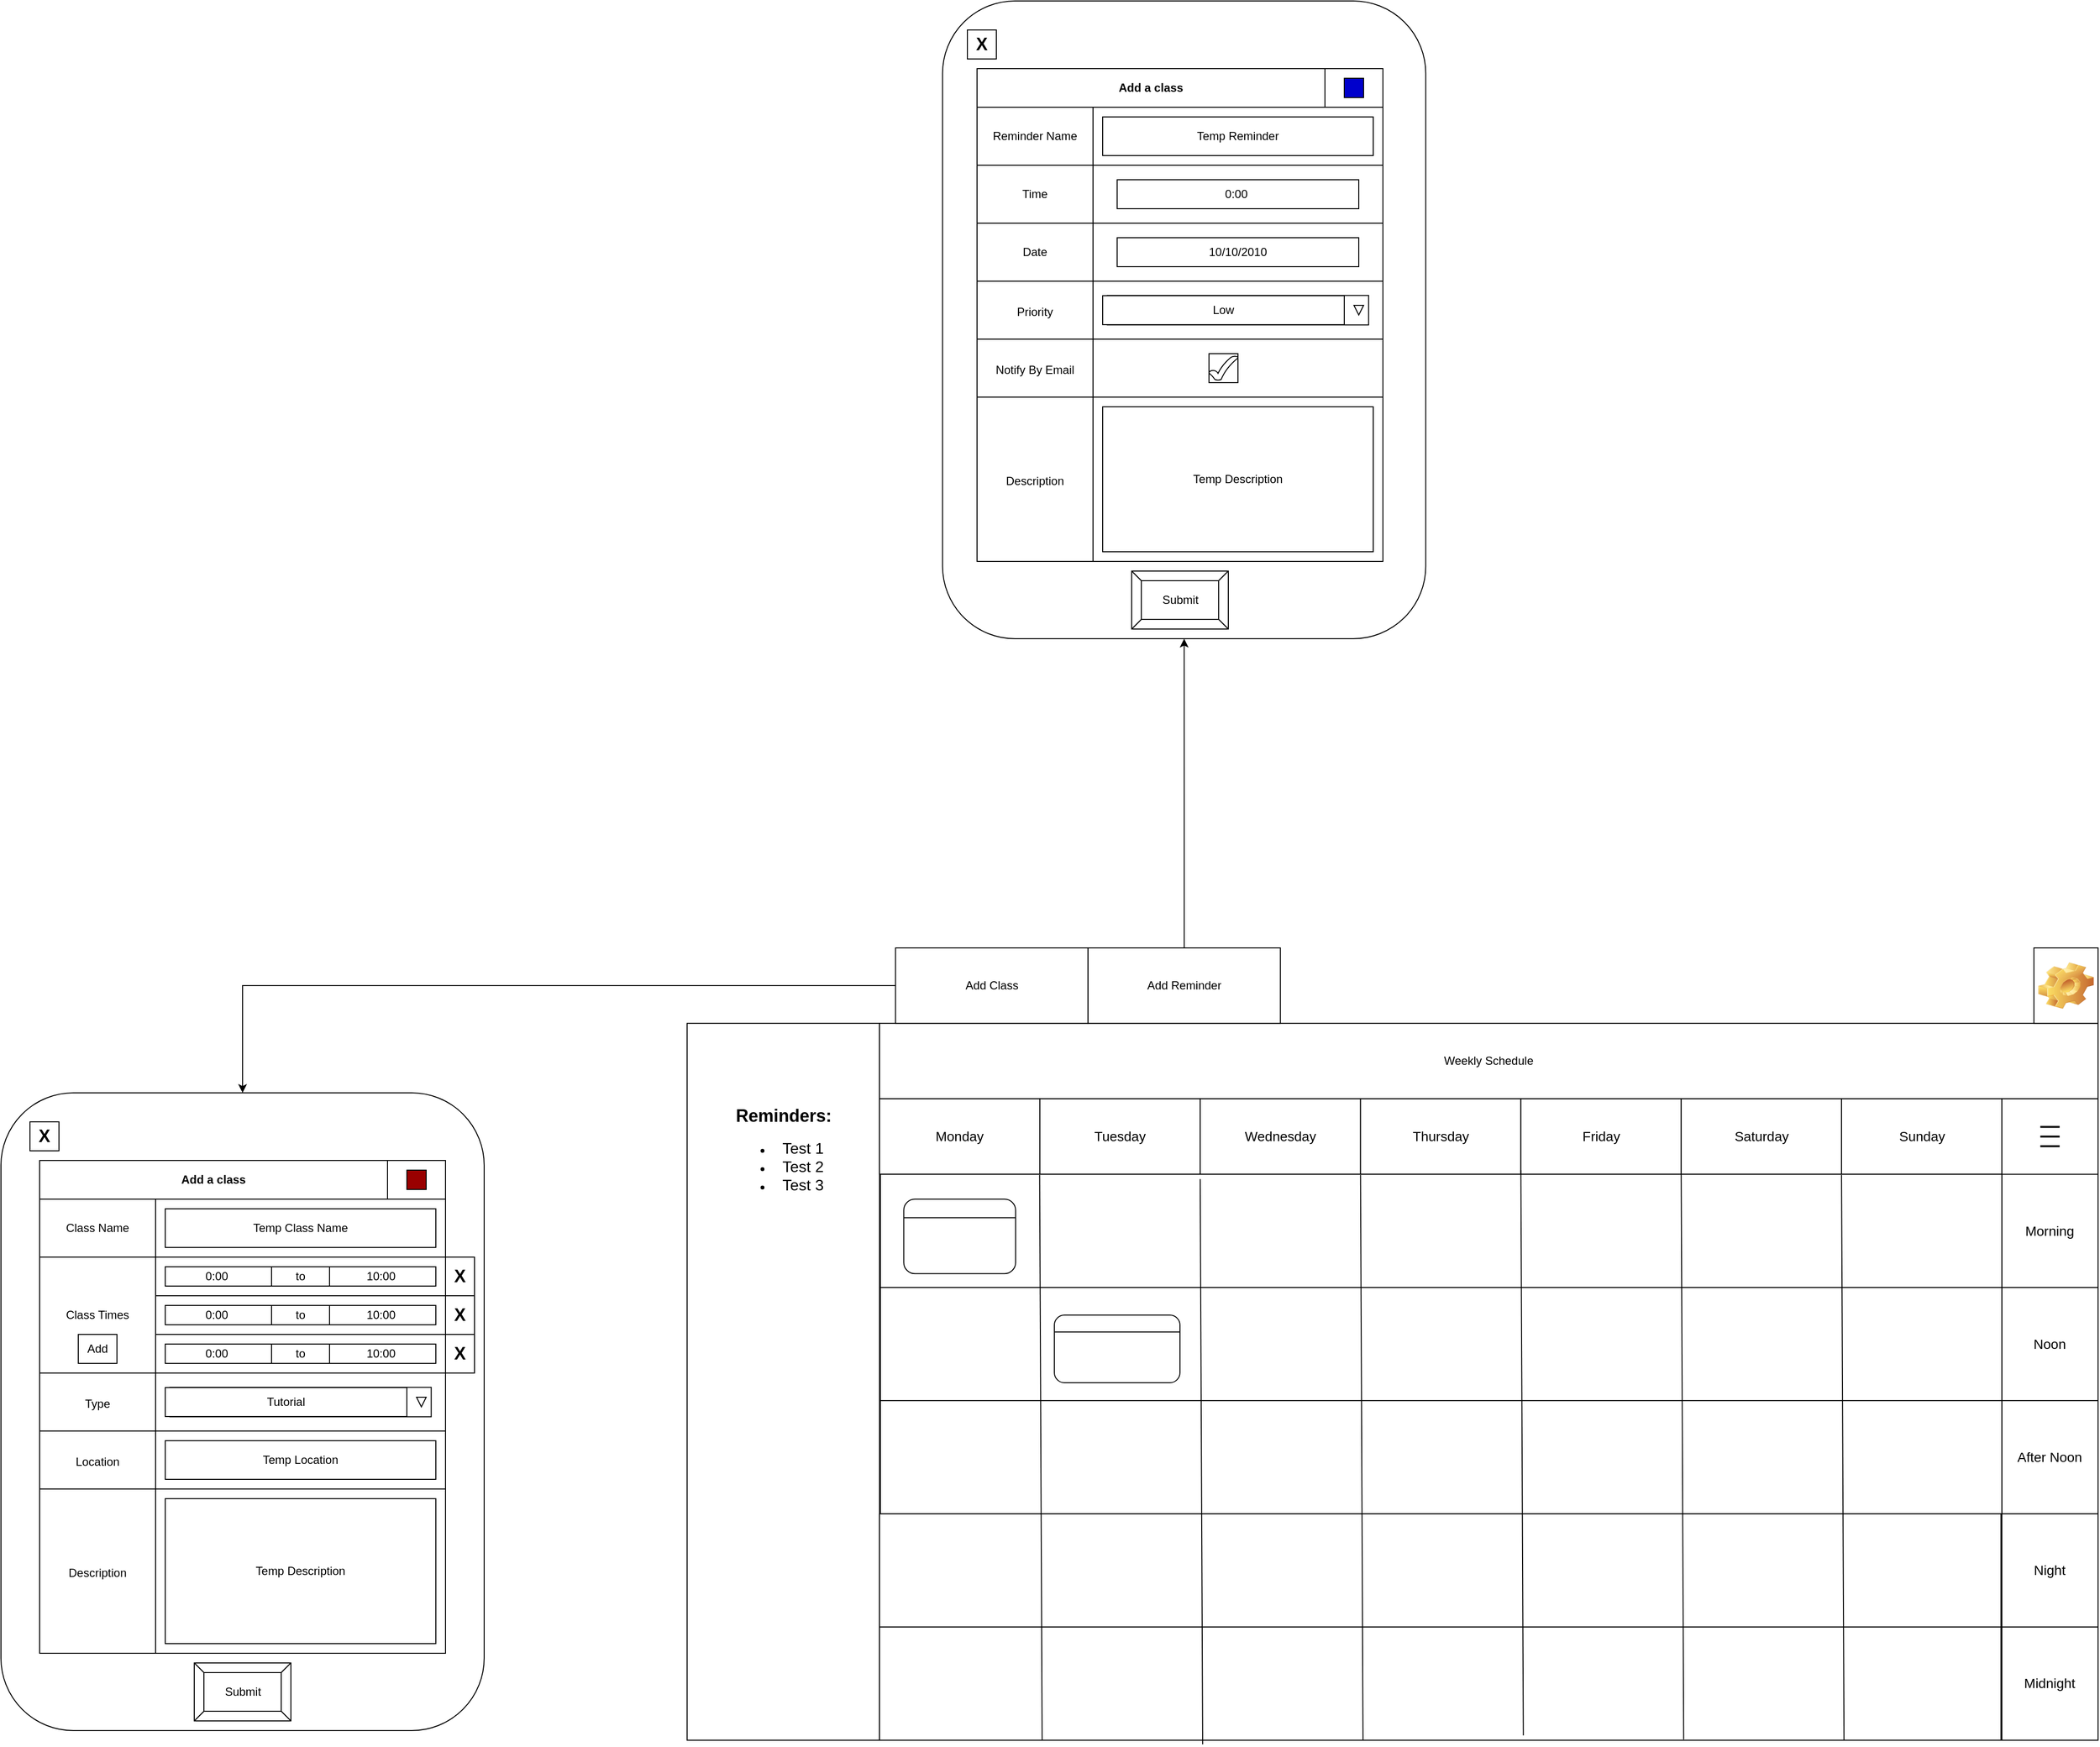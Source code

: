 <mxfile version="15.7.3" type="device" pages="2"><diagram id="D3xVkFP1nvmNlvL11ql7" name="Schedule Page"><mxGraphModel dx="3937" dy="3908" grid="1" gridSize="10" guides="1" tooltips="1" connect="1" arrows="1" fold="1" page="1" pageScale="1" pageWidth="850" pageHeight="1100" math="0" shadow="0"><root><mxCell id="0"/><mxCell id="1" parent="0"/><mxCell id="CVpHoQu3VBXy7rCjH5SU-52" value="" style="group" parent="1" vertex="1" connectable="0"><mxGeometry x="-810" y="-1070" width="1460" height="824.28" as="geometry"/></mxCell><mxCell id="CVpHoQu3VBXy7rCjH5SU-2" value="" style="rounded=0;whiteSpace=wrap;html=1;align=left;" parent="CVpHoQu3VBXy7rCjH5SU-52" vertex="1"><mxGeometry y="78.095" width="199.091" height="741.905" as="geometry"/></mxCell><mxCell id="CVpHoQu3VBXy7rCjH5SU-3" value="Weekly Schedule" style="rounded=0;whiteSpace=wrap;html=1;" parent="CVpHoQu3VBXy7rCjH5SU-52" vertex="1"><mxGeometry x="199.091" y="78.095" width="1260.909" height="78.095" as="geometry"/></mxCell><mxCell id="CVpHoQu3VBXy7rCjH5SU-4" value="&lt;font&gt;&lt;b style=&quot;font-size: 18px&quot;&gt;Reminders:&lt;/b&gt;&lt;br&gt;&lt;ul&gt;&lt;li&gt;&lt;font size=&quot;3&quot;&gt;Test 1&lt;/font&gt;&lt;/li&gt;&lt;li&gt;&lt;font size=&quot;3&quot;&gt;Test 2&lt;/font&gt;&lt;/li&gt;&lt;li&gt;&lt;font size=&quot;3&quot;&gt;Test 3&lt;/font&gt;&lt;/li&gt;&lt;/ul&gt;&lt;/font&gt;" style="text;html=1;strokeColor=none;fillColor=none;align=center;verticalAlign=middle;whiteSpace=wrap;rounded=0;" parent="CVpHoQu3VBXy7rCjH5SU-52" vertex="1"><mxGeometry x="49.773" y="195.238" width="99.545" height="39.048" as="geometry"/></mxCell><mxCell id="CVpHoQu3VBXy7rCjH5SU-5" value="Add Reminder" style="rounded=0;whiteSpace=wrap;html=1;" parent="CVpHoQu3VBXy7rCjH5SU-52" vertex="1"><mxGeometry x="414.773" width="199.091" height="78.095" as="geometry"/></mxCell><mxCell id="CVpHoQu3VBXy7rCjH5SU-6" value="Add Class" style="rounded=0;whiteSpace=wrap;html=1;" parent="CVpHoQu3VBXy7rCjH5SU-52" vertex="1"><mxGeometry x="215.682" width="199.091" height="78.095" as="geometry"/></mxCell><mxCell id="CVpHoQu3VBXy7rCjH5SU-9" value="" style="rounded=0;whiteSpace=wrap;html=1;fontSize=14;align=left;" parent="CVpHoQu3VBXy7rCjH5SU-52" vertex="1"><mxGeometry x="1393.641" width="66.364" height="78.095" as="geometry"/></mxCell><mxCell id="CVpHoQu3VBXy7rCjH5SU-10" value="Monday" style="rounded=0;whiteSpace=wrap;html=1;fontSize=14;align=center;" parent="CVpHoQu3VBXy7rCjH5SU-52" vertex="1"><mxGeometry x="199.091" y="156.19" width="165.909" height="78.095" as="geometry"/></mxCell><mxCell id="CVpHoQu3VBXy7rCjH5SU-11" value="Tuesday" style="rounded=0;whiteSpace=wrap;html=1;fontSize=14;align=center;" parent="CVpHoQu3VBXy7rCjH5SU-52" vertex="1"><mxGeometry x="365" y="156.19" width="165.909" height="78.095" as="geometry"/></mxCell><mxCell id="CVpHoQu3VBXy7rCjH5SU-12" value="Wednesday" style="rounded=0;whiteSpace=wrap;html=1;fontSize=14;align=center;" parent="CVpHoQu3VBXy7rCjH5SU-52" vertex="1"><mxGeometry x="530.909" y="156.19" width="165.909" height="78.095" as="geometry"/></mxCell><mxCell id="CVpHoQu3VBXy7rCjH5SU-13" value="Thursday" style="rounded=0;whiteSpace=wrap;html=1;fontSize=14;align=center;" parent="CVpHoQu3VBXy7rCjH5SU-52" vertex="1"><mxGeometry x="696.818" y="156.19" width="165.909" height="78.095" as="geometry"/></mxCell><mxCell id="CVpHoQu3VBXy7rCjH5SU-14" value="Friday" style="rounded=0;whiteSpace=wrap;html=1;fontSize=14;align=center;" parent="CVpHoQu3VBXy7rCjH5SU-52" vertex="1"><mxGeometry x="862.727" y="156.19" width="165.909" height="78.095" as="geometry"/></mxCell><mxCell id="CVpHoQu3VBXy7rCjH5SU-15" value="Saturday" style="rounded=0;whiteSpace=wrap;html=1;fontSize=14;align=center;" parent="CVpHoQu3VBXy7rCjH5SU-52" vertex="1"><mxGeometry x="1028.636" y="156.19" width="165.909" height="78.095" as="geometry"/></mxCell><mxCell id="CVpHoQu3VBXy7rCjH5SU-16" value="Sunday" style="rounded=0;whiteSpace=wrap;html=1;fontSize=14;align=center;" parent="CVpHoQu3VBXy7rCjH5SU-52" vertex="1"><mxGeometry x="1194.545" y="156.19" width="165.909" height="78.095" as="geometry"/></mxCell><mxCell id="CVpHoQu3VBXy7rCjH5SU-28" value="" style="shape=image;html=1;verticalLabelPosition=bottom;verticalAlign=top;imageAspect=0;image=img/clipart/Gear_128x128.png;fontSize=14;" parent="CVpHoQu3VBXy7rCjH5SU-52" vertex="1"><mxGeometry x="1398.02" y="15" width="57.61" height="48.1" as="geometry"/></mxCell><mxCell id="CVpHoQu3VBXy7rCjH5SU-43" value="" style="rounded=0;whiteSpace=wrap;html=1;fontSize=14;align=center;" parent="CVpHoQu3VBXy7rCjH5SU-52" vertex="1"><mxGeometry x="1360.455" y="156.19" width="99.545" height="663.81" as="geometry"/></mxCell><mxCell id="CVpHoQu3VBXy7rCjH5SU-44" value="Morning" style="rounded=0;whiteSpace=wrap;html=1;fontSize=14;align=center;" parent="CVpHoQu3VBXy7rCjH5SU-52" vertex="1"><mxGeometry x="1360.455" y="234.286" width="99.545" height="117.143" as="geometry"/></mxCell><mxCell id="CVpHoQu3VBXy7rCjH5SU-45" value="Noon" style="rounded=0;whiteSpace=wrap;html=1;fontSize=14;align=center;" parent="CVpHoQu3VBXy7rCjH5SU-52" vertex="1"><mxGeometry x="1360.455" y="351.429" width="99.545" height="117.143" as="geometry"/></mxCell><mxCell id="CVpHoQu3VBXy7rCjH5SU-46" value="After Noon" style="rounded=0;whiteSpace=wrap;html=1;fontSize=14;align=center;" parent="CVpHoQu3VBXy7rCjH5SU-52" vertex="1"><mxGeometry x="1360.455" y="468.571" width="99.545" height="117.143" as="geometry"/></mxCell><mxCell id="CVpHoQu3VBXy7rCjH5SU-47" value="Night" style="rounded=0;whiteSpace=wrap;html=1;fontSize=14;align=center;" parent="CVpHoQu3VBXy7rCjH5SU-52" vertex="1"><mxGeometry x="1360.455" y="585.714" width="99.545" height="117.143" as="geometry"/></mxCell><mxCell id="CVpHoQu3VBXy7rCjH5SU-48" value="Midnight" style="rounded=0;whiteSpace=wrap;html=1;fontSize=14;align=center;" parent="CVpHoQu3VBXy7rCjH5SU-52" vertex="1"><mxGeometry x="1360.455" y="702.857" width="99.545" height="117.143" as="geometry"/></mxCell><mxCell id="CVpHoQu3VBXy7rCjH5SU-53" value="" style="group" parent="CVpHoQu3VBXy7rCjH5SU-52" vertex="1" connectable="0"><mxGeometry x="1400.23" y="180.24" width="20" height="30" as="geometry"/></mxCell><mxCell id="CVpHoQu3VBXy7rCjH5SU-54" value="" style="line;strokeWidth=2;html=1;fontSize=14;align=center;" parent="CVpHoQu3VBXy7rCjH5SU-53" vertex="1"><mxGeometry width="20" height="10" as="geometry"/></mxCell><mxCell id="CVpHoQu3VBXy7rCjH5SU-55" value="" style="line;strokeWidth=2;html=1;fontSize=14;align=center;" parent="CVpHoQu3VBXy7rCjH5SU-53" vertex="1"><mxGeometry y="10" width="20" height="10" as="geometry"/></mxCell><mxCell id="CVpHoQu3VBXy7rCjH5SU-56" value="" style="line;strokeWidth=2;html=1;fontSize=14;align=center;" parent="CVpHoQu3VBXy7rCjH5SU-53" vertex="1"><mxGeometry y="20" width="20" height="10" as="geometry"/></mxCell><mxCell id="CVpHoQu3VBXy7rCjH5SU-89" value="" style="rounded=0;whiteSpace=wrap;html=1;fontSize=14;align=center;" parent="CVpHoQu3VBXy7rCjH5SU-52" vertex="1"><mxGeometry x="200" y="234.29" width="1160.45" height="117.14" as="geometry"/></mxCell><mxCell id="CVpHoQu3VBXy7rCjH5SU-90" value="" style="rounded=0;whiteSpace=wrap;html=1;fontSize=14;align=center;" parent="CVpHoQu3VBXy7rCjH5SU-52" vertex="1"><mxGeometry x="200" y="351.43" width="1160.45" height="117.14" as="geometry"/></mxCell><mxCell id="CVpHoQu3VBXy7rCjH5SU-91" value="" style="rounded=0;whiteSpace=wrap;html=1;fontSize=14;align=center;" parent="CVpHoQu3VBXy7rCjH5SU-52" vertex="1"><mxGeometry x="200" y="468.57" width="1160.45" height="117.14" as="geometry"/></mxCell><mxCell id="CVpHoQu3VBXy7rCjH5SU-92" value="" style="rounded=0;whiteSpace=wrap;html=1;fontSize=14;align=center;" parent="CVpHoQu3VBXy7rCjH5SU-52" vertex="1"><mxGeometry x="199.09" y="585.71" width="1160.45" height="117.14" as="geometry"/></mxCell><mxCell id="CVpHoQu3VBXy7rCjH5SU-93" value="" style="rounded=0;whiteSpace=wrap;html=1;fontSize=14;align=center;" parent="CVpHoQu3VBXy7rCjH5SU-52" vertex="1"><mxGeometry x="199.09" y="702.85" width="1160.45" height="117.14" as="geometry"/></mxCell><mxCell id="CVpHoQu3VBXy7rCjH5SU-94" value="" style="endArrow=none;html=1;rounded=0;fontSize=14;entryX=0.142;entryY=0.006;entryDx=0;entryDy=0;entryPerimeter=0;exitX=0.145;exitY=1;exitDx=0;exitDy=0;exitPerimeter=0;" parent="CVpHoQu3VBXy7rCjH5SU-52" source="CVpHoQu3VBXy7rCjH5SU-93" target="CVpHoQu3VBXy7rCjH5SU-89" edge="1"><mxGeometry width="50" height="50" relative="1" as="geometry"><mxPoint x="580" y="450" as="sourcePoint"/><mxPoint x="630" y="400" as="targetPoint"/></mxGeometry></mxCell><mxCell id="CVpHoQu3VBXy7rCjH5SU-95" value="" style="endArrow=none;html=1;rounded=0;fontSize=14;entryX=0.142;entryY=0.006;entryDx=0;entryDy=0;entryPerimeter=0;exitX=0.145;exitY=1;exitDx=0;exitDy=0;exitPerimeter=0;" parent="CVpHoQu3VBXy7rCjH5SU-52" edge="1"><mxGeometry width="50" height="50" relative="1" as="geometry"><mxPoint x="533.485" y="824.28" as="sourcePoint"/><mxPoint x="530.914" y="239.283" as="targetPoint"/></mxGeometry></mxCell><mxCell id="CVpHoQu3VBXy7rCjH5SU-96" value="" style="endArrow=none;html=1;rounded=0;fontSize=14;entryX=0.142;entryY=0.006;entryDx=0;entryDy=0;entryPerimeter=0;exitX=0.145;exitY=1;exitDx=0;exitDy=0;exitPerimeter=0;" parent="CVpHoQu3VBXy7rCjH5SU-52" edge="1"><mxGeometry width="50" height="50" relative="1" as="geometry"><mxPoint x="699.385" y="820.0" as="sourcePoint"/><mxPoint x="696.814" y="235.003" as="targetPoint"/></mxGeometry></mxCell><mxCell id="CVpHoQu3VBXy7rCjH5SU-97" value="" style="endArrow=none;html=1;rounded=0;fontSize=14;entryX=0.142;entryY=0.006;entryDx=0;entryDy=0;entryPerimeter=0;exitX=0.145;exitY=1;exitDx=0;exitDy=0;exitPerimeter=0;" parent="CVpHoQu3VBXy7rCjH5SU-52" edge="1"><mxGeometry width="50" height="50" relative="1" as="geometry"><mxPoint x="865.295" y="815" as="sourcePoint"/><mxPoint x="862.724" y="230.003" as="targetPoint"/></mxGeometry></mxCell><mxCell id="CVpHoQu3VBXy7rCjH5SU-98" value="" style="endArrow=none;html=1;rounded=0;fontSize=14;entryX=0.142;entryY=0.006;entryDx=0;entryDy=0;entryPerimeter=0;exitX=0.145;exitY=1;exitDx=0;exitDy=0;exitPerimeter=0;" parent="CVpHoQu3VBXy7rCjH5SU-52" edge="1"><mxGeometry width="50" height="50" relative="1" as="geometry"><mxPoint x="1031.205" y="819.28" as="sourcePoint"/><mxPoint x="1028.634" y="234.283" as="targetPoint"/></mxGeometry></mxCell><mxCell id="CVpHoQu3VBXy7rCjH5SU-99" value="" style="endArrow=none;html=1;rounded=0;fontSize=14;entryX=0.142;entryY=0.006;entryDx=0;entryDy=0;entryPerimeter=0;exitX=0.145;exitY=1;exitDx=0;exitDy=0;exitPerimeter=0;" parent="CVpHoQu3VBXy7rCjH5SU-52" edge="1"><mxGeometry width="50" height="50" relative="1" as="geometry"><mxPoint x="1197.115" y="820" as="sourcePoint"/><mxPoint x="1194.544" y="235.003" as="targetPoint"/></mxGeometry></mxCell><mxCell id="CVpHoQu3VBXy7rCjH5SU-40" value="" style="group" parent="CVpHoQu3VBXy7rCjH5SU-52" vertex="1" connectable="0"><mxGeometry x="224.19" y="260" width="115.71" height="77.14" as="geometry"/></mxCell><mxCell id="CVpHoQu3VBXy7rCjH5SU-41" value="" style="rounded=1;whiteSpace=wrap;html=1;fontSize=14;align=center;" parent="CVpHoQu3VBXy7rCjH5SU-40" vertex="1"><mxGeometry width="115.71" height="77.14" as="geometry"/></mxCell><mxCell id="CVpHoQu3VBXy7rCjH5SU-42" value="" style="endArrow=none;html=1;rounded=0;fontSize=14;entryX=1;entryY=0.25;entryDx=0;entryDy=0;exitX=0;exitY=0.25;exitDx=0;exitDy=0;" parent="CVpHoQu3VBXy7rCjH5SU-40" source="CVpHoQu3VBXy7rCjH5SU-41" target="CVpHoQu3VBXy7rCjH5SU-41" edge="1"><mxGeometry width="50" height="50" relative="1" as="geometry"><mxPoint x="44.998" y="552.837" as="sourcePoint"/><mxPoint x="109.282" y="488.553" as="targetPoint"/></mxGeometry></mxCell><mxCell id="CVpHoQu3VBXy7rCjH5SU-39" value="" style="group" parent="CVpHoQu3VBXy7rCjH5SU-52" vertex="1" connectable="0"><mxGeometry x="380" y="380" width="130" height="70" as="geometry"/></mxCell><mxCell id="CVpHoQu3VBXy7rCjH5SU-35" value="" style="rounded=1;whiteSpace=wrap;html=1;fontSize=14;align=center;" parent="CVpHoQu3VBXy7rCjH5SU-39" vertex="1"><mxGeometry width="130" height="70" as="geometry"/></mxCell><mxCell id="CVpHoQu3VBXy7rCjH5SU-37" value="" style="endArrow=none;html=1;rounded=0;fontSize=14;entryX=1;entryY=0.25;entryDx=0;entryDy=0;exitX=0;exitY=0.25;exitDx=0;exitDy=0;" parent="CVpHoQu3VBXy7rCjH5SU-39" source="CVpHoQu3VBXy7rCjH5SU-35" target="CVpHoQu3VBXy7rCjH5SU-35" edge="1"><mxGeometry width="50" height="50" relative="1" as="geometry"><mxPoint x="50.556" y="501.667" as="sourcePoint"/><mxPoint x="122.778" y="443.333" as="targetPoint"/></mxGeometry></mxCell><mxCell id="xBKMDl2nyk3BizJY472o-1" style="edgeStyle=orthogonalEdgeStyle;rounded=0;orthogonalLoop=1;jettySize=auto;html=1;entryX=0.5;entryY=0;entryDx=0;entryDy=0;" parent="1" source="CVpHoQu3VBXy7rCjH5SU-6" target="xBKMDl2nyk3BizJY472o-2" edge="1"><mxGeometry relative="1" as="geometry"><mxPoint x="-1540" y="-970" as="targetPoint"/></mxGeometry></mxCell><mxCell id="xBKMDl2nyk3BizJY472o-2" value="" style="rounded=1;whiteSpace=wrap;html=1;" parent="1" vertex="1"><mxGeometry x="-1520" y="-920" width="500" height="660" as="geometry"/></mxCell><mxCell id="xBKMDl2nyk3BizJY472o-6" value="&lt;b&gt;Add a class&lt;/b&gt;" style="rounded=0;whiteSpace=wrap;html=1;" parent="1" vertex="1"><mxGeometry x="-1480" y="-850" width="360" height="40" as="geometry"/></mxCell><mxCell id="xBKMDl2nyk3BizJY472o-7" value="Class Name" style="rounded=0;whiteSpace=wrap;html=1;" parent="1" vertex="1"><mxGeometry x="-1480" y="-810" width="120" height="60" as="geometry"/></mxCell><mxCell id="xBKMDl2nyk3BizJY472o-10" value="" style="verticalLabelPosition=bottom;verticalAlign=top;html=1;shape=mxgraph.basic.frame;dx=10;" parent="1" vertex="1"><mxGeometry x="-1360" y="-810" width="300" height="60" as="geometry"/></mxCell><mxCell id="xBKMDl2nyk3BizJY472o-11" value="Temp Class Name" style="rounded=0;whiteSpace=wrap;html=1;" parent="1" vertex="1"><mxGeometry x="-1350" y="-800" width="280" height="40" as="geometry"/></mxCell><mxCell id="xBKMDl2nyk3BizJY472o-12" value="Class Times" style="rounded=0;whiteSpace=wrap;html=1;" parent="1" vertex="1"><mxGeometry x="-1480" y="-750" width="120" height="120" as="geometry"/></mxCell><mxCell id="xBKMDl2nyk3BizJY472o-21" value="" style="group" parent="1" vertex="1" connectable="0"><mxGeometry x="-1360" y="-750" width="360" height="40" as="geometry"/></mxCell><mxCell id="xBKMDl2nyk3BizJY472o-13" value="" style="verticalLabelPosition=bottom;verticalAlign=top;html=1;shape=mxgraph.basic.frame;dx=10;" parent="xBKMDl2nyk3BizJY472o-21" vertex="1"><mxGeometry width="300" height="40" as="geometry"/></mxCell><mxCell id="xBKMDl2nyk3BizJY472o-18" value="0:00&amp;nbsp;" style="rounded=0;whiteSpace=wrap;html=1;" parent="xBKMDl2nyk3BizJY472o-21" vertex="1"><mxGeometry x="10" y="10" width="110" height="20" as="geometry"/></mxCell><mxCell id="xBKMDl2nyk3BizJY472o-19" value="to&lt;span style=&quot;color: rgba(0 , 0 , 0 , 0) ; font-family: monospace ; font-size: 0px&quot;&gt;%3CmxGraphModel%3E%3Croot%3E%3CmxCell%20id%3D%220%22%2F%3E%3CmxCell%20id%3D%221%22%20parent%3D%220%22%2F%3E%3CmxCell%20id%3D%222%22%20value%3D%220%3A00%26amp%3Bnbsp%3B%22%20style%3D%22rounded%3D0%3BwhiteSpace%3Dwrap%3Bhtml%3D1%3B%22%20vertex%3D%221%22%20parent%3D%221%22%3E%3CmxGeometry%20x%3D%22-1350%22%20y%3D%22-770%22%20width%3D%22110%22%20height%3D%2220%22%20as%3D%22geometry%22%2F%3E%3C%2FmxCell%3E%3C%2Froot%3E%3C%2FmxGraphModel%3E&lt;/span&gt;" style="rounded=0;whiteSpace=wrap;html=1;" parent="xBKMDl2nyk3BizJY472o-21" vertex="1"><mxGeometry x="120" y="10" width="60" height="20" as="geometry"/></mxCell><mxCell id="xBKMDl2nyk3BizJY472o-20" value="10:00&amp;nbsp;" style="rounded=0;whiteSpace=wrap;html=1;" parent="xBKMDl2nyk3BizJY472o-21" vertex="1"><mxGeometry x="180" y="10" width="110" height="20" as="geometry"/></mxCell><mxCell id="xBKMDl2nyk3BizJY472o-22" value="" style="group" parent="1" vertex="1" connectable="0"><mxGeometry x="-1360" y="-710" width="300" height="40" as="geometry"/></mxCell><mxCell id="xBKMDl2nyk3BizJY472o-23" value="" style="verticalLabelPosition=bottom;verticalAlign=top;html=1;shape=mxgraph.basic.frame;dx=10;" parent="xBKMDl2nyk3BizJY472o-22" vertex="1"><mxGeometry width="300" height="40" as="geometry"/></mxCell><mxCell id="xBKMDl2nyk3BizJY472o-24" value="0:00&amp;nbsp;" style="rounded=0;whiteSpace=wrap;html=1;" parent="xBKMDl2nyk3BizJY472o-22" vertex="1"><mxGeometry x="10" y="10" width="110" height="20" as="geometry"/></mxCell><mxCell id="xBKMDl2nyk3BizJY472o-25" value="to&lt;span style=&quot;color: rgba(0 , 0 , 0 , 0) ; font-family: monospace ; font-size: 0px&quot;&gt;%3CmxGraphModel%3E%3Croot%3E%3CmxCell%20id%3D%220%22%2F%3E%3CmxCell%20id%3D%221%22%20parent%3D%220%22%2F%3E%3CmxCell%20id%3D%222%22%20value%3D%220%3A00%26amp%3Bnbsp%3B%22%20style%3D%22rounded%3D0%3BwhiteSpace%3Dwrap%3Bhtml%3D1%3B%22%20vertex%3D%221%22%20parent%3D%221%22%3E%3CmxGeometry%20x%3D%22-1350%22%20y%3D%22-770%22%20width%3D%22110%22%20height%3D%2220%22%20as%3D%22geometry%22%2F%3E%3C%2FmxCell%3E%3C%2Froot%3E%3C%2FmxGraphModel%3E&lt;/span&gt;" style="rounded=0;whiteSpace=wrap;html=1;" parent="xBKMDl2nyk3BizJY472o-22" vertex="1"><mxGeometry x="120" y="10" width="60" height="20" as="geometry"/></mxCell><mxCell id="xBKMDl2nyk3BizJY472o-26" value="10:00&amp;nbsp;" style="rounded=0;whiteSpace=wrap;html=1;" parent="xBKMDl2nyk3BizJY472o-22" vertex="1"><mxGeometry x="180" y="10" width="110" height="20" as="geometry"/></mxCell><mxCell id="xBKMDl2nyk3BizJY472o-27" value="" style="group" parent="1" vertex="1" connectable="0"><mxGeometry x="-1360" y="-670" width="300" height="40" as="geometry"/></mxCell><mxCell id="xBKMDl2nyk3BizJY472o-28" value="" style="verticalLabelPosition=bottom;verticalAlign=top;html=1;shape=mxgraph.basic.frame;dx=10;" parent="xBKMDl2nyk3BizJY472o-27" vertex="1"><mxGeometry width="300" height="40" as="geometry"/></mxCell><mxCell id="xBKMDl2nyk3BizJY472o-29" value="0:00&amp;nbsp;" style="rounded=0;whiteSpace=wrap;html=1;" parent="xBKMDl2nyk3BizJY472o-27" vertex="1"><mxGeometry x="10" y="10" width="110" height="20" as="geometry"/></mxCell><mxCell id="xBKMDl2nyk3BizJY472o-30" value="to&lt;span style=&quot;color: rgba(0 , 0 , 0 , 0) ; font-family: monospace ; font-size: 0px&quot;&gt;%3CmxGraphModel%3E%3Croot%3E%3CmxCell%20id%3D%220%22%2F%3E%3CmxCell%20id%3D%221%22%20parent%3D%220%22%2F%3E%3CmxCell%20id%3D%222%22%20value%3D%220%3A00%26amp%3Bnbsp%3B%22%20style%3D%22rounded%3D0%3BwhiteSpace%3Dwrap%3Bhtml%3D1%3B%22%20vertex%3D%221%22%20parent%3D%221%22%3E%3CmxGeometry%20x%3D%22-1350%22%20y%3D%22-770%22%20width%3D%22110%22%20height%3D%2220%22%20as%3D%22geometry%22%2F%3E%3C%2FmxCell%3E%3C%2Froot%3E%3C%2FmxGraphModel%3E&lt;/span&gt;" style="rounded=0;whiteSpace=wrap;html=1;" parent="xBKMDl2nyk3BizJY472o-27" vertex="1"><mxGeometry x="120" y="10" width="60" height="20" as="geometry"/></mxCell><mxCell id="xBKMDl2nyk3BizJY472o-31" value="10:00&amp;nbsp;" style="rounded=0;whiteSpace=wrap;html=1;" parent="xBKMDl2nyk3BizJY472o-27" vertex="1"><mxGeometry x="180" y="10" width="110" height="20" as="geometry"/></mxCell><mxCell id="xBKMDl2nyk3BizJY472o-33" value="Add" style="rounded=0;whiteSpace=wrap;html=1;" parent="1" vertex="1"><mxGeometry x="-1440" y="-670" width="40" height="30" as="geometry"/></mxCell><mxCell id="xBKMDl2nyk3BizJY472o-34" value="&lt;font style=&quot;font-size: 18px&quot;&gt;&lt;b&gt;X&lt;/b&gt;&lt;/font&gt;" style="rounded=0;whiteSpace=wrap;html=1;" parent="1" vertex="1"><mxGeometry x="-1060" y="-750" width="30" height="40" as="geometry"/></mxCell><mxCell id="xBKMDl2nyk3BizJY472o-35" value="&lt;font style=&quot;font-size: 18px&quot;&gt;&lt;b&gt;X&lt;/b&gt;&lt;/font&gt;" style="rounded=0;whiteSpace=wrap;html=1;" parent="1" vertex="1"><mxGeometry x="-1060" y="-710" width="30" height="40" as="geometry"/></mxCell><mxCell id="xBKMDl2nyk3BizJY472o-36" value="&lt;font style=&quot;font-size: 18px&quot;&gt;&lt;b&gt;X&lt;/b&gt;&lt;/font&gt;" style="rounded=0;whiteSpace=wrap;html=1;" parent="1" vertex="1"><mxGeometry x="-1060" y="-670" width="30" height="40" as="geometry"/></mxCell><mxCell id="xBKMDl2nyk3BizJY472o-37" value="&lt;font style=&quot;font-size: 12px&quot;&gt;Type&lt;/font&gt;" style="rounded=0;whiteSpace=wrap;html=1;fontSize=18;" parent="1" vertex="1"><mxGeometry x="-1480" y="-630" width="120" height="60" as="geometry"/></mxCell><mxCell id="xBKMDl2nyk3BizJY472o-40" value="" style="verticalLabelPosition=bottom;verticalAlign=top;html=1;shape=mxgraph.basic.frame;dx=14.79;fontSize=12;" parent="1" vertex="1"><mxGeometry x="-1360" y="-630" width="300" height="60" as="geometry"/></mxCell><mxCell id="xBKMDl2nyk3BizJY472o-41" value="Tutorial" style="rounded=0;whiteSpace=wrap;html=1;fontSize=12;" parent="1" vertex="1"><mxGeometry x="-1350" y="-615" width="250" height="30" as="geometry"/></mxCell><mxCell id="xBKMDl2nyk3BizJY472o-45" value="" style="verticalLabelPosition=bottom;verticalAlign=top;html=1;shape=mxgraph.basic.acute_triangle;dx=0.5;fontSize=12;direction=west;" parent="1" vertex="1"><mxGeometry x="-1090" y="-605" width="10" height="10" as="geometry"/></mxCell><mxCell id="xBKMDl2nyk3BizJY472o-47" value="&lt;font style=&quot;font-size: 12px&quot;&gt;Location&lt;/font&gt;" style="rounded=0;whiteSpace=wrap;html=1;fontSize=18;" parent="1" vertex="1"><mxGeometry x="-1480" y="-570" width="120" height="60" as="geometry"/></mxCell><mxCell id="xBKMDl2nyk3BizJY472o-48" value="" style="verticalLabelPosition=bottom;verticalAlign=top;html=1;shape=mxgraph.basic.frame;dx=10;" parent="1" vertex="1"><mxGeometry x="-1360" y="-570" width="300" height="60" as="geometry"/></mxCell><mxCell id="xBKMDl2nyk3BizJY472o-49" value="Temp Location" style="rounded=0;whiteSpace=wrap;html=1;" parent="1" vertex="1"><mxGeometry x="-1350" y="-560" width="280" height="40" as="geometry"/></mxCell><mxCell id="xBKMDl2nyk3BizJY472o-50" value="&lt;font style=&quot;font-size: 12px&quot;&gt;Description&lt;/font&gt;" style="rounded=0;whiteSpace=wrap;html=1;fontSize=18;" parent="1" vertex="1"><mxGeometry x="-1480" y="-510" width="120" height="170" as="geometry"/></mxCell><mxCell id="xBKMDl2nyk3BizJY472o-51" value="" style="verticalLabelPosition=bottom;verticalAlign=top;html=1;shape=mxgraph.basic.frame;dx=10;" parent="1" vertex="1"><mxGeometry x="-1360" y="-510" width="300" height="170" as="geometry"/></mxCell><mxCell id="xBKMDl2nyk3BizJY472o-52" value="Temp Description" style="rounded=0;whiteSpace=wrap;html=1;" parent="1" vertex="1"><mxGeometry x="-1350" y="-500" width="280" height="150" as="geometry"/></mxCell><mxCell id="xBKMDl2nyk3BizJY472o-53" value="Submit" style="labelPosition=center;verticalLabelPosition=middle;align=center;html=1;shape=mxgraph.basic.button;dx=10;fontSize=12;" parent="1" vertex="1"><mxGeometry x="-1320" y="-330" width="100" height="60" as="geometry"/></mxCell><mxCell id="xBKMDl2nyk3BizJY472o-54" value="&lt;font style=&quot;font-size: 18px&quot;&gt;&lt;b&gt;X&lt;/b&gt;&lt;/font&gt;" style="rounded=0;whiteSpace=wrap;html=1;" parent="1" vertex="1"><mxGeometry x="-1490" y="-890" width="30" height="30" as="geometry"/></mxCell><mxCell id="xBKMDl2nyk3BizJY472o-55" value="" style="rounded=1;whiteSpace=wrap;html=1;" parent="1" vertex="1"><mxGeometry x="-545.68" y="-2050" width="500" height="660" as="geometry"/></mxCell><mxCell id="xBKMDl2nyk3BizJY472o-57" value="Reminder Name" style="rounded=0;whiteSpace=wrap;html=1;" parent="1" vertex="1"><mxGeometry x="-510" y="-1940" width="120" height="60" as="geometry"/></mxCell><mxCell id="xBKMDl2nyk3BizJY472o-58" value="" style="verticalLabelPosition=bottom;verticalAlign=top;html=1;shape=mxgraph.basic.frame;dx=10;" parent="1" vertex="1"><mxGeometry x="-390" y="-1940" width="300" height="60" as="geometry"/></mxCell><mxCell id="xBKMDl2nyk3BizJY472o-59" value="Temp Reminder" style="rounded=0;whiteSpace=wrap;html=1;" parent="1" vertex="1"><mxGeometry x="-380" y="-1930" width="280" height="40" as="geometry"/></mxCell><mxCell id="xBKMDl2nyk3BizJY472o-60" value="Time" style="rounded=0;whiteSpace=wrap;html=1;" parent="1" vertex="1"><mxGeometry x="-510" y="-1880" width="120" height="60" as="geometry"/></mxCell><mxCell id="xBKMDl2nyk3BizJY472o-61" value="" style="group" parent="1" vertex="1" connectable="0"><mxGeometry x="-390" y="-1880" width="300" height="60" as="geometry"/></mxCell><mxCell id="xBKMDl2nyk3BizJY472o-95" value="" style="rounded=0;whiteSpace=wrap;html=1;fontSize=12;" parent="xBKMDl2nyk3BizJY472o-61" vertex="1"><mxGeometry width="300" height="60" as="geometry"/></mxCell><mxCell id="xBKMDl2nyk3BizJY472o-63" value="0:00&amp;nbsp;" style="rounded=0;whiteSpace=wrap;html=1;" parent="xBKMDl2nyk3BizJY472o-61" vertex="1"><mxGeometry x="25" y="15" width="250" height="30" as="geometry"/></mxCell><mxCell id="xBKMDl2nyk3BizJY472o-80" value="&lt;font style=&quot;font-size: 12px&quot;&gt;Priority&lt;/font&gt;" style="rounded=0;whiteSpace=wrap;html=1;fontSize=18;" parent="1" vertex="1"><mxGeometry x="-510" y="-1760" width="120" height="60" as="geometry"/></mxCell><mxCell id="xBKMDl2nyk3BizJY472o-81" value="" style="verticalLabelPosition=bottom;verticalAlign=top;html=1;shape=mxgraph.basic.frame;dx=14.79;fontSize=12;" parent="1" vertex="1"><mxGeometry x="-390" y="-1760" width="300" height="60" as="geometry"/></mxCell><mxCell id="xBKMDl2nyk3BizJY472o-82" value="Low" style="rounded=0;whiteSpace=wrap;html=1;fontSize=12;" parent="1" vertex="1"><mxGeometry x="-380" y="-1745" width="250" height="30" as="geometry"/></mxCell><mxCell id="xBKMDl2nyk3BizJY472o-83" value="" style="verticalLabelPosition=bottom;verticalAlign=top;html=1;shape=mxgraph.basic.acute_triangle;dx=0.5;fontSize=12;direction=west;" parent="1" vertex="1"><mxGeometry x="-120" y="-1735" width="10" height="10" as="geometry"/></mxCell><mxCell id="xBKMDl2nyk3BizJY472o-84" value="&lt;font style=&quot;font-size: 12px&quot;&gt;Notify By Email&lt;/font&gt;" style="rounded=0;whiteSpace=wrap;html=1;fontSize=18;" parent="1" vertex="1"><mxGeometry x="-510" y="-1700" width="120" height="60" as="geometry"/></mxCell><mxCell id="xBKMDl2nyk3BizJY472o-87" value="&lt;font style=&quot;font-size: 12px&quot;&gt;Description&lt;/font&gt;" style="rounded=0;whiteSpace=wrap;html=1;fontSize=18;" parent="1" vertex="1"><mxGeometry x="-510" y="-1640" width="120" height="170" as="geometry"/></mxCell><mxCell id="xBKMDl2nyk3BizJY472o-88" value="" style="verticalLabelPosition=bottom;verticalAlign=top;html=1;shape=mxgraph.basic.frame;dx=10;" parent="1" vertex="1"><mxGeometry x="-390" y="-1640" width="300" height="170" as="geometry"/></mxCell><mxCell id="xBKMDl2nyk3BizJY472o-89" value="Temp Description" style="rounded=0;whiteSpace=wrap;html=1;" parent="1" vertex="1"><mxGeometry x="-380" y="-1630" width="280" height="150" as="geometry"/></mxCell><mxCell id="xBKMDl2nyk3BizJY472o-90" value="Submit" style="labelPosition=center;verticalLabelPosition=middle;align=center;html=1;shape=mxgraph.basic.button;dx=10;fontSize=12;" parent="1" vertex="1"><mxGeometry x="-350" y="-1460" width="100" height="60" as="geometry"/></mxCell><mxCell id="xBKMDl2nyk3BizJY472o-91" value="&lt;font style=&quot;font-size: 18px&quot;&gt;&lt;b&gt;X&lt;/b&gt;&lt;/font&gt;" style="rounded=0;whiteSpace=wrap;html=1;" parent="1" vertex="1"><mxGeometry x="-520" y="-2020" width="30" height="30" as="geometry"/></mxCell><mxCell id="xBKMDl2nyk3BizJY472o-92" style="edgeStyle=orthogonalEdgeStyle;rounded=0;orthogonalLoop=1;jettySize=auto;html=1;entryX=0.5;entryY=1;entryDx=0;entryDy=0;fontSize=12;" parent="1" source="CVpHoQu3VBXy7rCjH5SU-5" target="xBKMDl2nyk3BizJY472o-55" edge="1"><mxGeometry relative="1" as="geometry"/></mxCell><mxCell id="xBKMDl2nyk3BizJY472o-96" value="Date" style="rounded=0;whiteSpace=wrap;html=1;" parent="1" vertex="1"><mxGeometry x="-510" y="-1820" width="120" height="60" as="geometry"/></mxCell><mxCell id="xBKMDl2nyk3BizJY472o-97" value="" style="group" parent="1" vertex="1" connectable="0"><mxGeometry x="-390" y="-1820" width="300" height="60" as="geometry"/></mxCell><mxCell id="xBKMDl2nyk3BizJY472o-98" value="" style="rounded=0;whiteSpace=wrap;html=1;fontSize=12;" parent="xBKMDl2nyk3BizJY472o-97" vertex="1"><mxGeometry width="300" height="60" as="geometry"/></mxCell><mxCell id="xBKMDl2nyk3BizJY472o-99" value="10/10/2010" style="rounded=0;whiteSpace=wrap;html=1;" parent="xBKMDl2nyk3BizJY472o-97" vertex="1"><mxGeometry x="25" y="15" width="250" height="30" as="geometry"/></mxCell><mxCell id="xBKMDl2nyk3BizJY472o-100" value="" style="rounded=0;whiteSpace=wrap;html=1;fontSize=12;" parent="1" vertex="1"><mxGeometry x="-390" y="-1700" width="300" height="60" as="geometry"/></mxCell><mxCell id="xBKMDl2nyk3BizJY472o-101" value="" style="rounded=0;whiteSpace=wrap;html=1;fontSize=12;" parent="1" vertex="1"><mxGeometry x="-270" y="-1685" width="30" height="30" as="geometry"/></mxCell><mxCell id="xBKMDl2nyk3BizJY472o-102" value="" style="verticalLabelPosition=bottom;verticalAlign=top;html=1;shape=mxgraph.basic.tick;fontSize=12;" parent="1" vertex="1"><mxGeometry x="-270" y="-1682.5" width="30" height="25" as="geometry"/></mxCell><mxCell id="xBKMDl2nyk3BizJY472o-105" value="" style="rounded=0;whiteSpace=wrap;html=1;fontSize=12;" parent="1" vertex="1"><mxGeometry x="-1120" y="-850" width="60" height="40" as="geometry"/></mxCell><mxCell id="xBKMDl2nyk3BizJY472o-106" value="" style="rounded=0;whiteSpace=wrap;html=1;fontSize=12;fillColor=#990000;" parent="1" vertex="1"><mxGeometry x="-1100" y="-840" width="20" height="20" as="geometry"/></mxCell><mxCell id="xBKMDl2nyk3BizJY472o-110" value="&lt;b&gt;Add a class&lt;/b&gt;" style="rounded=0;whiteSpace=wrap;html=1;" parent="1" vertex="1"><mxGeometry x="-510" y="-1980" width="360" height="40" as="geometry"/></mxCell><mxCell id="xBKMDl2nyk3BizJY472o-111" value="" style="rounded=0;whiteSpace=wrap;html=1;fontSize=12;" parent="1" vertex="1"><mxGeometry x="-150" y="-1980" width="60" height="40" as="geometry"/></mxCell><mxCell id="xBKMDl2nyk3BizJY472o-112" value="" style="rounded=0;whiteSpace=wrap;html=1;fontSize=12;fillColor=#0000CC;" parent="1" vertex="1"><mxGeometry x="-130" y="-1970" width="20" height="20" as="geometry"/></mxCell></root></mxGraphModel></diagram><diagram id="UZD8G9sXQuh5ombuTVpv" name="Login Page"><mxGraphModel dx="3558" dy="1441" grid="1" gridSize="10" guides="1" tooltips="1" connect="1" arrows="1" fold="1" page="1" pageScale="1" pageWidth="850" pageHeight="1100" math="0" shadow="0"><root><mxCell id="fzo-RtjjUHubnc_h-pY--0"/><mxCell id="fzo-RtjjUHubnc_h-pY--1" parent="fzo-RtjjUHubnc_h-pY--0"/><mxCell id="fzo-RtjjUHubnc_h-pY--2" value="Alvaro's Super Epic Page" style="rounded=0;whiteSpace=wrap;html=1;align=center;" vertex="1" parent="fzo-RtjjUHubnc_h-pY--1"><mxGeometry x="-825" y="40" width="1650" height="60" as="geometry"/></mxCell><mxCell id="fzo-RtjjUHubnc_h-pY--3" value="" style="rounded=1;whiteSpace=wrap;html=1;" vertex="1" parent="fzo-RtjjUHubnc_h-pY--1"><mxGeometry x="-230" y="200" width="460" height="580" as="geometry"/></mxCell><mxCell id="fzo-RtjjUHubnc_h-pY--4" value="&lt;font style=&quot;font-size: 24px&quot;&gt;Loging&lt;/font&gt;" style="text;html=1;strokeColor=none;fillColor=none;align=center;verticalAlign=middle;whiteSpace=wrap;rounded=0;" vertex="1" parent="fzo-RtjjUHubnc_h-pY--1"><mxGeometry x="-80" y="230" width="160" height="50" as="geometry"/></mxCell><mxCell id="fzo-RtjjUHubnc_h-pY--5" value="&lt;font style=&quot;font-size: 18px&quot;&gt;User&lt;/font&gt;" style="text;html=1;strokeColor=none;fillColor=none;align=center;verticalAlign=middle;whiteSpace=wrap;rounded=0;" vertex="1" parent="fzo-RtjjUHubnc_h-pY--1"><mxGeometry x="-200" y="430" width="160" height="40" as="geometry"/></mxCell><mxCell id="fzo-RtjjUHubnc_h-pY--7" value="" style="verticalLabelPosition=bottom;verticalAlign=top;html=1;shape=mxgraph.basic.frame;dx=10;fontSize=24;" vertex="1" parent="fzo-RtjjUHubnc_h-pY--1"><mxGeometry x="-20" y="425" width="190" height="50" as="geometry"/></mxCell><mxCell id="fzo-RtjjUHubnc_h-pY--9" value="&lt;font style=&quot;font-size: 18px&quot;&gt;Password&lt;/font&gt;" style="text;html=1;strokeColor=none;fillColor=none;align=center;verticalAlign=middle;whiteSpace=wrap;rounded=0;" vertex="1" parent="fzo-RtjjUHubnc_h-pY--1"><mxGeometry x="-200" y="505" width="160" height="40" as="geometry"/></mxCell><mxCell id="fzo-RtjjUHubnc_h-pY--10" value="" style="verticalLabelPosition=bottom;verticalAlign=top;html=1;shape=mxgraph.basic.frame;dx=10;fontSize=24;" vertex="1" parent="fzo-RtjjUHubnc_h-pY--1"><mxGeometry x="-20" y="500" width="190" height="50" as="geometry"/></mxCell><mxCell id="fzo-RtjjUHubnc_h-pY--11" value="Submit" style="labelPosition=center;verticalLabelPosition=middle;align=center;html=1;shape=mxgraph.basic.button;dx=10;fontSize=18;" vertex="1" parent="fzo-RtjjUHubnc_h-pY--1"><mxGeometry x="-50" y="680" width="100" height="60" as="geometry"/></mxCell></root></mxGraphModel></diagram></mxfile>